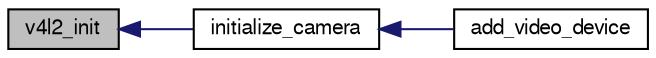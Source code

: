 digraph "v4l2_init"
{
  edge [fontname="FreeSans",fontsize="10",labelfontname="FreeSans",labelfontsize="10"];
  node [fontname="FreeSans",fontsize="10",shape=record];
  rankdir="LR";
  Node1 [label="v4l2_init",height=0.2,width=0.4,color="black", fillcolor="grey75", style="filled", fontcolor="black"];
  Node1 -> Node2 [dir="back",color="midnightblue",fontsize="10",style="solid",fontname="FreeSans"];
  Node2 [label="initialize_camera",height=0.2,width=0.4,color="black", fillcolor="white", style="filled",URL="$video__thread_8c.html#acc71ed66abdc3fa0cecd95cc408c670e"];
  Node2 -> Node3 [dir="back",color="midnightblue",fontsize="10",style="solid",fontname="FreeSans"];
  Node3 [label="add_video_device",height=0.2,width=0.4,color="black", fillcolor="white", style="filled",URL="$video__thread_8c.html#a9e0afd727457cecc0e207aa03c4d48a5"];
}
